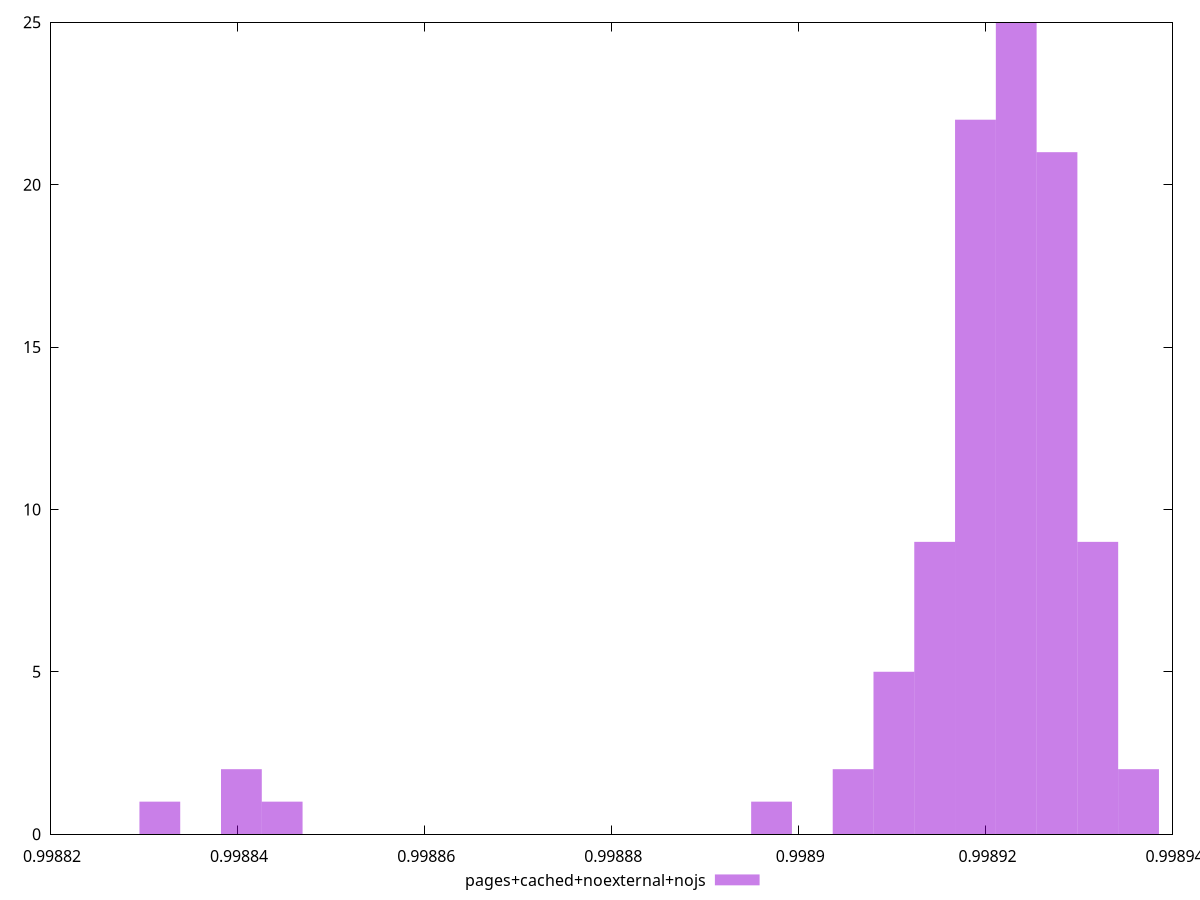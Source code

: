 $_pagesCachedNoexternalNojs <<EOF
0.9989189340936149 22
0.9989058551869627 2
0.9989232937291656 25
0.9989363726358176 2
0.9989102148225135 5
0.9989320130002669 9
0.9989145744580642 9
0.9989276533647162 21
0.9988404606537025 2
0.9988317413826011 1
0.9988448202892531 1
0.9988971359158614 1
EOF
set key outside below
set terminal pngcairo
set output "report_00006_2020-11-02T20-21-41.718Z/interactive/pages+cached+noexternal+nojs//hist.png"
set yrange [0:25]
set boxwidth 0.000004359635550688105
set style fill transparent solid 0.5 noborder
plot $_pagesCachedNoexternalNojs title "pages+cached+noexternal+nojs" with boxes ,